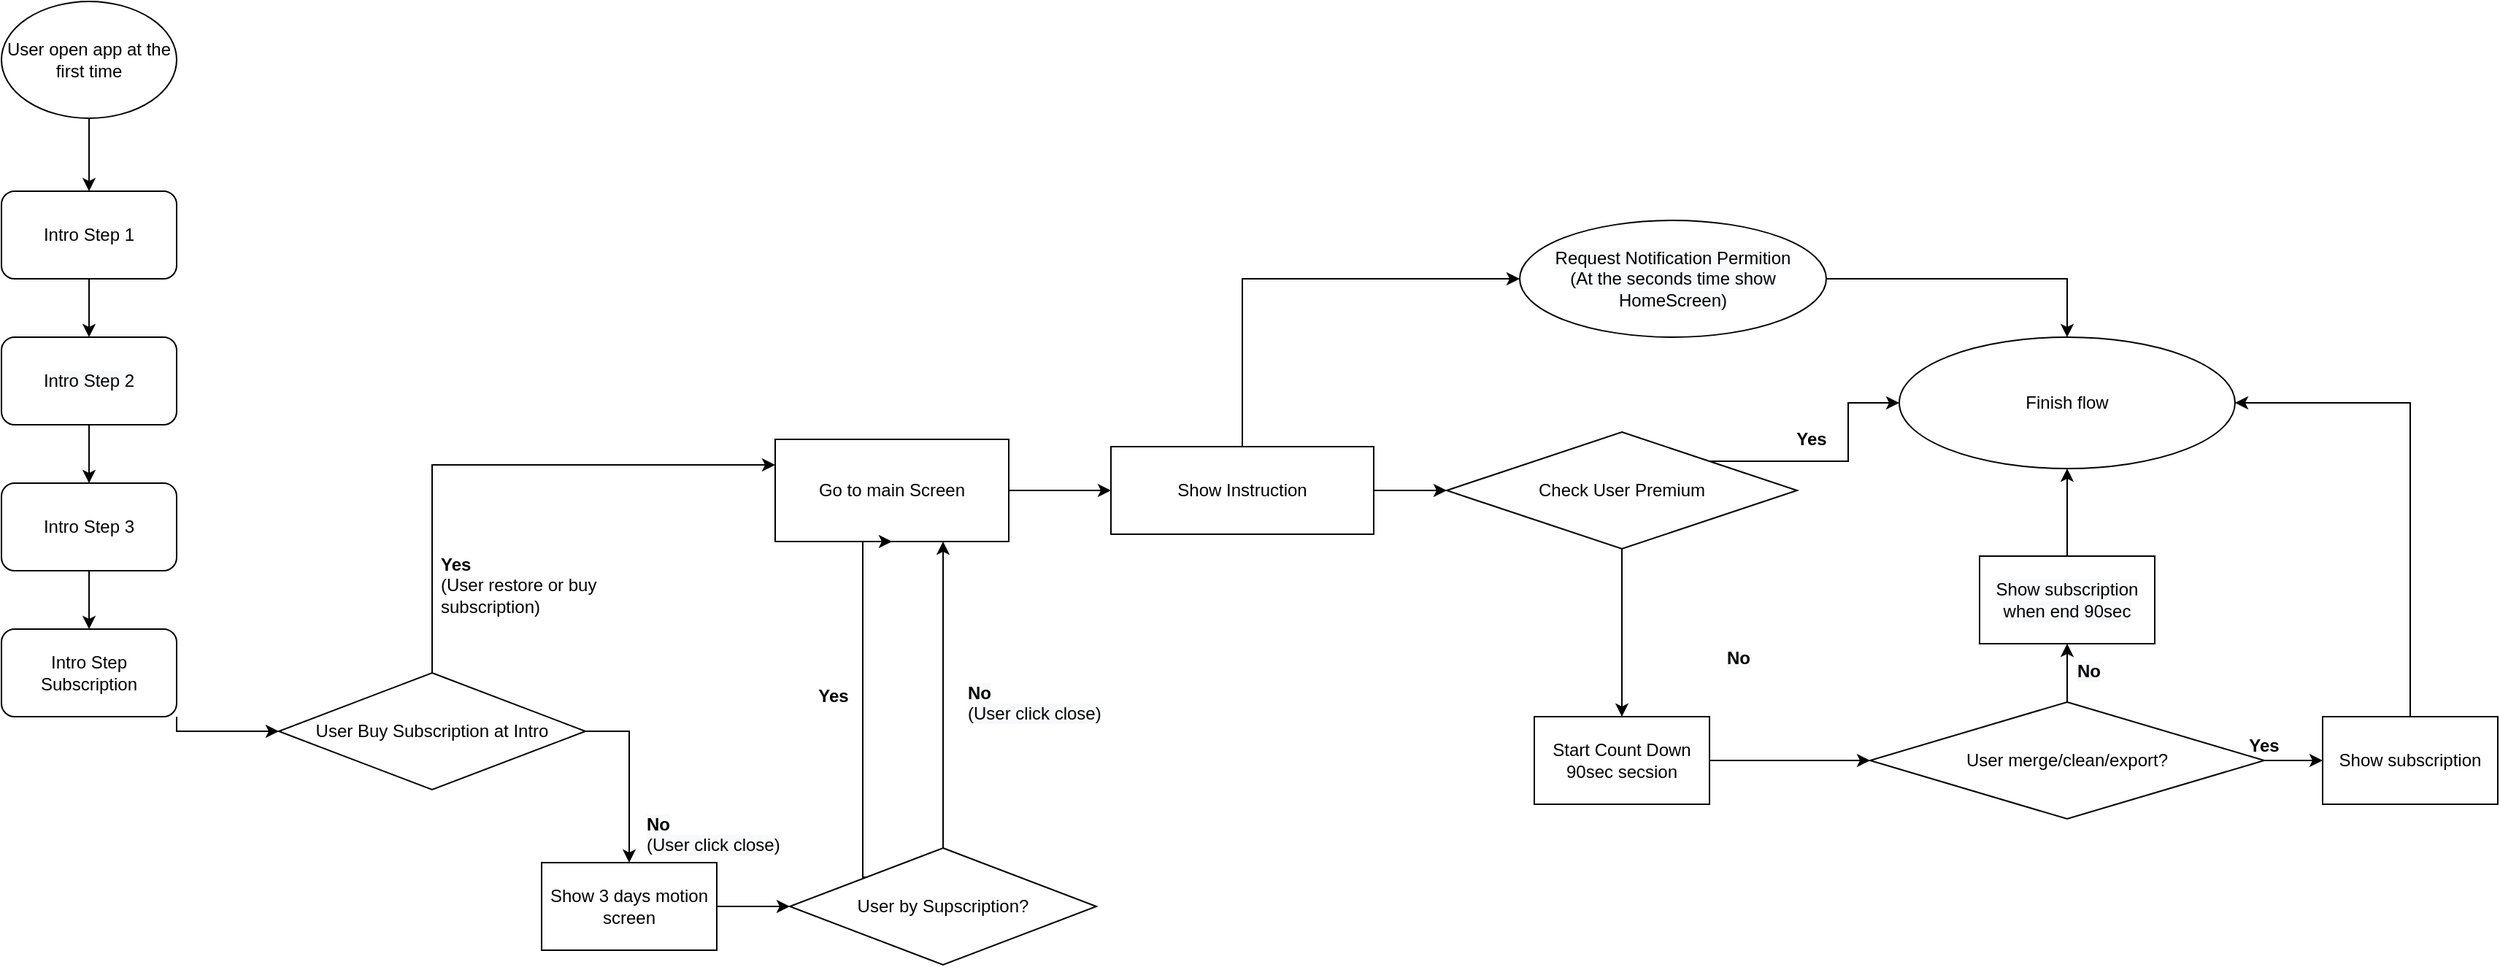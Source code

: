 <mxfile version="13.6.2" type="github"><diagram id="OIKbdiCjpfUMZEx-JqTg" name="Page-1"><mxGraphModel dx="4250" dy="770" grid="1" gridSize="10" guides="1" tooltips="1" connect="1" arrows="1" fold="1" page="1" pageScale="1" pageWidth="1920" pageHeight="1200" math="0" shadow="0"><root><mxCell id="0"/><mxCell id="1" parent="0"/><mxCell id="T5ILj3y3az9QBlKRm6lW-15" style="edgeStyle=orthogonalEdgeStyle;rounded=0;orthogonalLoop=1;jettySize=auto;html=1;exitX=0.5;exitY=1;exitDx=0;exitDy=0;entryX=0.5;entryY=0;entryDx=0;entryDy=0;" edge="1" parent="1" source="T5ILj3y3az9QBlKRm6lW-1" target="T5ILj3y3az9QBlKRm6lW-2"><mxGeometry relative="1" as="geometry"/></mxCell><mxCell id="T5ILj3y3az9QBlKRm6lW-1" value="User open app at the first time" style="ellipse;whiteSpace=wrap;html=1;" vertex="1" parent="1"><mxGeometry x="-1840" y="80" width="120" height="80" as="geometry"/></mxCell><mxCell id="T5ILj3y3az9QBlKRm6lW-16" style="edgeStyle=orthogonalEdgeStyle;rounded=0;orthogonalLoop=1;jettySize=auto;html=1;exitX=0.5;exitY=1;exitDx=0;exitDy=0;" edge="1" parent="1" source="T5ILj3y3az9QBlKRm6lW-2" target="T5ILj3y3az9QBlKRm6lW-3"><mxGeometry relative="1" as="geometry"/></mxCell><mxCell id="T5ILj3y3az9QBlKRm6lW-2" value="Intro Step 1" style="rounded=1;whiteSpace=wrap;html=1;" vertex="1" parent="1"><mxGeometry x="-1840" y="210" width="120" height="60" as="geometry"/></mxCell><mxCell id="T5ILj3y3az9QBlKRm6lW-17" style="edgeStyle=orthogonalEdgeStyle;rounded=0;orthogonalLoop=1;jettySize=auto;html=1;exitX=0.5;exitY=1;exitDx=0;exitDy=0;" edge="1" parent="1" source="T5ILj3y3az9QBlKRm6lW-3" target="T5ILj3y3az9QBlKRm6lW-4"><mxGeometry relative="1" as="geometry"/></mxCell><mxCell id="T5ILj3y3az9QBlKRm6lW-3" value="&lt;span style=&quot;color: rgb(0 , 0 , 0) ; font-family: &amp;#34;helvetica&amp;#34; ; font-size: 12px ; font-style: normal ; font-weight: 400 ; letter-spacing: normal ; text-align: center ; text-indent: 0px ; text-transform: none ; word-spacing: 0px ; background-color: rgb(248 , 249 , 250) ; display: inline ; float: none&quot;&gt;Intro Step 2&lt;/span&gt;" style="rounded=1;whiteSpace=wrap;html=1;" vertex="1" parent="1"><mxGeometry x="-1840" y="310" width="120" height="60" as="geometry"/></mxCell><mxCell id="T5ILj3y3az9QBlKRm6lW-18" style="edgeStyle=orthogonalEdgeStyle;rounded=0;orthogonalLoop=1;jettySize=auto;html=1;exitX=0.5;exitY=1;exitDx=0;exitDy=0;" edge="1" parent="1" source="T5ILj3y3az9QBlKRm6lW-4" target="T5ILj3y3az9QBlKRm6lW-5"><mxGeometry relative="1" as="geometry"/></mxCell><mxCell id="T5ILj3y3az9QBlKRm6lW-4" value="Intro Step 3" style="rounded=1;whiteSpace=wrap;html=1;" vertex="1" parent="1"><mxGeometry x="-1840" y="410" width="120" height="60" as="geometry"/></mxCell><mxCell id="T5ILj3y3az9QBlKRm6lW-20" style="edgeStyle=orthogonalEdgeStyle;rounded=0;orthogonalLoop=1;jettySize=auto;html=1;exitX=0.5;exitY=0;exitDx=0;exitDy=0;entryX=0;entryY=0.25;entryDx=0;entryDy=0;" edge="1" parent="1" source="T5ILj3y3az9QBlKRm6lW-46" target="T5ILj3y3az9QBlKRm6lW-7"><mxGeometry relative="1" as="geometry"><mxPoint x="-1640" y="525" as="targetPoint"/><Array as="points"/></mxGeometry></mxCell><mxCell id="T5ILj3y3az9QBlKRm6lW-54" style="edgeStyle=orthogonalEdgeStyle;rounded=0;orthogonalLoop=1;jettySize=auto;html=1;exitX=1;exitY=1;exitDx=0;exitDy=0;entryX=0;entryY=0.5;entryDx=0;entryDy=0;" edge="1" parent="1" source="T5ILj3y3az9QBlKRm6lW-5" target="T5ILj3y3az9QBlKRm6lW-46"><mxGeometry relative="1" as="geometry"><Array as="points"><mxPoint x="-1720" y="580"/></Array></mxGeometry></mxCell><mxCell id="T5ILj3y3az9QBlKRm6lW-5" value="Intro Step Subscription" style="rounded=1;whiteSpace=wrap;html=1;" vertex="1" parent="1"><mxGeometry x="-1840" y="510" width="120" height="60" as="geometry"/></mxCell><mxCell id="T5ILj3y3az9QBlKRm6lW-23" style="edgeStyle=orthogonalEdgeStyle;rounded=0;orthogonalLoop=1;jettySize=auto;html=1;exitX=1;exitY=0.5;exitDx=0;exitDy=0;" edge="1" parent="1" source="T5ILj3y3az9QBlKRm6lW-7" target="T5ILj3y3az9QBlKRm6lW-9"><mxGeometry relative="1" as="geometry"/></mxCell><mxCell id="T5ILj3y3az9QBlKRm6lW-7" value="Go to main Screen" style="rounded=0;whiteSpace=wrap;html=1;" vertex="1" parent="1"><mxGeometry x="-1310" y="380" width="160" height="70" as="geometry"/></mxCell><mxCell id="T5ILj3y3az9QBlKRm6lW-31" style="edgeStyle=orthogonalEdgeStyle;rounded=0;orthogonalLoop=1;jettySize=auto;html=1;exitX=1;exitY=0.5;exitDx=0;exitDy=0;entryX=0;entryY=0.5;entryDx=0;entryDy=0;" edge="1" parent="1" source="T5ILj3y3az9QBlKRm6lW-8" target="T5ILj3y3az9QBlKRm6lW-30"><mxGeometry relative="1" as="geometry"/></mxCell><mxCell id="T5ILj3y3az9QBlKRm6lW-8" value="Show 3 days motion screen" style="rounded=0;whiteSpace=wrap;html=1;" vertex="1" parent="1"><mxGeometry x="-1470" y="670" width="120" height="60" as="geometry"/></mxCell><mxCell id="T5ILj3y3az9QBlKRm6lW-32" style="edgeStyle=orthogonalEdgeStyle;rounded=0;orthogonalLoop=1;jettySize=auto;html=1;entryX=0;entryY=0.5;entryDx=0;entryDy=0;exitX=0.5;exitY=0;exitDx=0;exitDy=0;" edge="1" parent="1" source="T5ILj3y3az9QBlKRm6lW-9" target="T5ILj3y3az9QBlKRm6lW-29"><mxGeometry relative="1" as="geometry"/></mxCell><mxCell id="T5ILj3y3az9QBlKRm6lW-61" style="edgeStyle=orthogonalEdgeStyle;rounded=0;orthogonalLoop=1;jettySize=auto;html=1;" edge="1" parent="1" source="T5ILj3y3az9QBlKRm6lW-9" target="T5ILj3y3az9QBlKRm6lW-60"><mxGeometry relative="1" as="geometry"/></mxCell><mxCell id="T5ILj3y3az9QBlKRm6lW-9" value="Show Instruction" style="rounded=0;whiteSpace=wrap;html=1;" vertex="1" parent="1"><mxGeometry x="-1080" y="385" width="180" height="60" as="geometry"/></mxCell><mxCell id="T5ILj3y3az9QBlKRm6lW-25" value="&lt;div style=&quot;text-align: left&quot;&gt;&lt;b&gt;Yes&lt;/b&gt;&lt;span&gt;&amp;nbsp;&lt;/span&gt;&lt;/div&gt;&lt;div style=&quot;text-align: left&quot;&gt;&lt;span&gt;(User restore or buy subscription)&lt;/span&gt;&lt;/div&gt;" style="text;html=1;strokeColor=none;fillColor=none;align=center;verticalAlign=middle;whiteSpace=wrap;rounded=0;" vertex="1" parent="1"><mxGeometry x="-1540" y="470" width="120" height="20" as="geometry"/></mxCell><mxCell id="T5ILj3y3az9QBlKRm6lW-72" style="edgeStyle=orthogonalEdgeStyle;rounded=0;orthogonalLoop=1;jettySize=auto;html=1;exitX=1;exitY=0.5;exitDx=0;exitDy=0;entryX=0.5;entryY=0;entryDx=0;entryDy=0;" edge="1" parent="1" source="T5ILj3y3az9QBlKRm6lW-29" target="T5ILj3y3az9QBlKRm6lW-62"><mxGeometry relative="1" as="geometry"/></mxCell><mxCell id="T5ILj3y3az9QBlKRm6lW-29" value="&lt;meta charset=&quot;utf-8&quot;&gt;&lt;span style=&quot;color: rgb(0, 0, 0); font-family: helvetica; font-size: 12px; font-style: normal; font-weight: 400; letter-spacing: normal; text-align: center; text-indent: 0px; text-transform: none; word-spacing: 0px; background-color: rgb(248, 249, 250); display: inline; float: none;&quot;&gt;Request Notification Permition&lt;/span&gt;&lt;br style=&quot;color: rgb(0, 0, 0); font-family: helvetica; font-size: 12px; font-style: normal; font-weight: 400; letter-spacing: normal; text-align: center; text-indent: 0px; text-transform: none; word-spacing: 0px; background-color: rgb(248, 249, 250);&quot;&gt;&lt;span style=&quot;color: rgb(0, 0, 0); font-family: helvetica; font-size: 12px; font-style: normal; font-weight: 400; letter-spacing: normal; text-align: center; text-indent: 0px; text-transform: none; word-spacing: 0px; background-color: rgb(248, 249, 250); display: inline; float: none;&quot;&gt;(At the seconds time show HomeScreen)&lt;/span&gt;" style="ellipse;whiteSpace=wrap;html=1;" vertex="1" parent="1"><mxGeometry x="-800" y="230" width="210" height="80" as="geometry"/></mxCell><mxCell id="T5ILj3y3az9QBlKRm6lW-34" style="edgeStyle=orthogonalEdgeStyle;rounded=0;orthogonalLoop=1;jettySize=auto;html=1;" edge="1" parent="1" source="T5ILj3y3az9QBlKRm6lW-30" target="T5ILj3y3az9QBlKRm6lW-7"><mxGeometry relative="1" as="geometry"><mxPoint x="-1060" y="640" as="targetPoint"/><Array as="points"><mxPoint x="-1195" y="500"/><mxPoint x="-1195" y="500"/></Array></mxGeometry></mxCell><mxCell id="T5ILj3y3az9QBlKRm6lW-35" style="edgeStyle=orthogonalEdgeStyle;rounded=0;orthogonalLoop=1;jettySize=auto;html=1;exitX=0;exitY=0;exitDx=0;exitDy=0;entryX=0.5;entryY=1;entryDx=0;entryDy=0;" edge="1" parent="1" source="T5ILj3y3az9QBlKRm6lW-30" target="T5ILj3y3az9QBlKRm6lW-7"><mxGeometry relative="1" as="geometry"><Array as="points"><mxPoint x="-1250" y="680"/><mxPoint x="-1250" y="450"/></Array></mxGeometry></mxCell><mxCell id="T5ILj3y3az9QBlKRm6lW-30" value="User by Supscription?" style="rhombus;whiteSpace=wrap;html=1;" vertex="1" parent="1"><mxGeometry x="-1300" y="660" width="210" height="80" as="geometry"/></mxCell><mxCell id="T5ILj3y3az9QBlKRm6lW-36" value="&lt;b&gt;Yes&lt;/b&gt;" style="text;html=1;strokeColor=none;fillColor=none;align=center;verticalAlign=middle;whiteSpace=wrap;rounded=0;" vertex="1" parent="1"><mxGeometry x="-1290" y="546" width="40" height="20" as="geometry"/></mxCell><mxCell id="T5ILj3y3az9QBlKRm6lW-56" style="edgeStyle=orthogonalEdgeStyle;rounded=0;orthogonalLoop=1;jettySize=auto;html=1;exitX=1;exitY=0.5;exitDx=0;exitDy=0;entryX=0.5;entryY=0;entryDx=0;entryDy=0;" edge="1" parent="1" source="T5ILj3y3az9QBlKRm6lW-46" target="T5ILj3y3az9QBlKRm6lW-8"><mxGeometry relative="1" as="geometry"/></mxCell><mxCell id="T5ILj3y3az9QBlKRm6lW-46" value="User Buy Subscription at Intro" style="rhombus;whiteSpace=wrap;html=1;" vertex="1" parent="1"><mxGeometry x="-1650" y="540" width="210" height="80" as="geometry"/></mxCell><mxCell id="T5ILj3y3az9QBlKRm6lW-50" value="&lt;span style=&quot;color: rgb(0 , 0 , 0) ; font-family: &amp;#34;helvetica&amp;#34; ; font-size: 12px ; font-style: normal ; letter-spacing: normal ; text-align: center ; text-indent: 0px ; text-transform: none ; word-spacing: 0px ; background-color: rgb(248 , 249 , 250) ; display: inline ; float: none&quot;&gt;&lt;b&gt;No&lt;br&gt;&lt;/b&gt;&lt;/span&gt;&lt;span style=&quot;color: rgb(0 , 0 , 0) ; font-family: &amp;#34;helvetica&amp;#34; ; font-size: 12px ; font-style: normal ; font-weight: 400 ; letter-spacing: normal ; text-align: center ; text-indent: 0px ; text-transform: none ; word-spacing: 0px ; background-color: rgb(248 , 249 , 250) ; display: inline ; float: none&quot;&gt;(User click close)&lt;/span&gt;" style="text;whiteSpace=wrap;html=1;" vertex="1" parent="1"><mxGeometry x="-1180" y="540" width="140" height="30" as="geometry"/></mxCell><mxCell id="T5ILj3y3az9QBlKRm6lW-57" value="&lt;span style=&quot;color: rgb(0 , 0 , 0) ; font-family: &amp;#34;helvetica&amp;#34; ; font-size: 12px ; font-style: normal ; letter-spacing: normal ; text-align: center ; text-indent: 0px ; text-transform: none ; word-spacing: 0px ; background-color: rgb(248 , 249 , 250) ; display: inline ; float: none&quot;&gt;&lt;b&gt;No&lt;/b&gt;&lt;br&gt;(User click close)&lt;/span&gt;" style="text;whiteSpace=wrap;html=1;" vertex="1" parent="1"><mxGeometry x="-1400" y="630" width="110" height="30" as="geometry"/></mxCell><mxCell id="T5ILj3y3az9QBlKRm6lW-66" style="edgeStyle=orthogonalEdgeStyle;rounded=0;orthogonalLoop=1;jettySize=auto;html=1;exitX=1;exitY=0;exitDx=0;exitDy=0;" edge="1" parent="1" source="T5ILj3y3az9QBlKRm6lW-60" target="T5ILj3y3az9QBlKRm6lW-62"><mxGeometry relative="1" as="geometry"/></mxCell><mxCell id="T5ILj3y3az9QBlKRm6lW-89" style="edgeStyle=orthogonalEdgeStyle;rounded=0;orthogonalLoop=1;jettySize=auto;html=1;" edge="1" parent="1" source="T5ILj3y3az9QBlKRm6lW-60" target="T5ILj3y3az9QBlKRm6lW-64"><mxGeometry relative="1" as="geometry"/></mxCell><mxCell id="T5ILj3y3az9QBlKRm6lW-60" value="Check User Premium&lt;br&gt;" style="rhombus;whiteSpace=wrap;html=1;" vertex="1" parent="1"><mxGeometry x="-850" y="375" width="240" height="80" as="geometry"/></mxCell><mxCell id="T5ILj3y3az9QBlKRm6lW-62" value="Finish flow" style="ellipse;whiteSpace=wrap;html=1;" vertex="1" parent="1"><mxGeometry x="-540" y="310" width="230" height="90" as="geometry"/></mxCell><mxCell id="T5ILj3y3az9QBlKRm6lW-75" style="edgeStyle=orthogonalEdgeStyle;rounded=0;orthogonalLoop=1;jettySize=auto;html=1;exitX=1;exitY=0.5;exitDx=0;exitDy=0;entryX=0;entryY=0.5;entryDx=0;entryDy=0;" edge="1" parent="1" source="T5ILj3y3az9QBlKRm6lW-78" target="T5ILj3y3az9QBlKRm6lW-74"><mxGeometry relative="1" as="geometry"/></mxCell><mxCell id="T5ILj3y3az9QBlKRm6lW-64" value="Start Count Down 90sec secsion" style="rounded=0;whiteSpace=wrap;html=1;" vertex="1" parent="1"><mxGeometry x="-790" y="570" width="120" height="60" as="geometry"/></mxCell><mxCell id="T5ILj3y3az9QBlKRm6lW-71" value="&lt;b&gt;Yes&lt;/b&gt;" style="text;html=1;strokeColor=none;fillColor=none;align=center;verticalAlign=middle;whiteSpace=wrap;rounded=0;" vertex="1" parent="1"><mxGeometry x="-620" y="370" width="40" height="20" as="geometry"/></mxCell><mxCell id="T5ILj3y3az9QBlKRm6lW-73" value="&lt;span style=&quot;color: rgb(0 , 0 , 0) ; font-family: &amp;#34;helvetica&amp;#34; ; font-size: 12px ; font-style: normal ; letter-spacing: normal ; text-align: center ; text-indent: 0px ; text-transform: none ; word-spacing: 0px ; background-color: rgb(248 , 249 , 250) ; display: inline ; float: none&quot;&gt;&lt;b&gt;No&lt;/b&gt;&lt;/span&gt;" style="text;whiteSpace=wrap;html=1;" vertex="1" parent="1"><mxGeometry x="-660" y="516" width="20" height="30" as="geometry"/></mxCell><mxCell id="T5ILj3y3az9QBlKRm6lW-77" style="edgeStyle=orthogonalEdgeStyle;rounded=0;orthogonalLoop=1;jettySize=auto;html=1;" edge="1" parent="1" source="T5ILj3y3az9QBlKRm6lW-74" target="T5ILj3y3az9QBlKRm6lW-62"><mxGeometry relative="1" as="geometry"><Array as="points"><mxPoint x="-190" y="355"/></Array></mxGeometry></mxCell><mxCell id="T5ILj3y3az9QBlKRm6lW-74" value="Show subscription" style="rounded=0;whiteSpace=wrap;html=1;" vertex="1" parent="1"><mxGeometry x="-250" y="570" width="120" height="60" as="geometry"/></mxCell><mxCell id="T5ILj3y3az9QBlKRm6lW-85" style="edgeStyle=orthogonalEdgeStyle;rounded=0;orthogonalLoop=1;jettySize=auto;html=1;exitX=0.5;exitY=0;exitDx=0;exitDy=0;entryX=0.5;entryY=1;entryDx=0;entryDy=0;" edge="1" parent="1" source="T5ILj3y3az9QBlKRm6lW-78" target="T5ILj3y3az9QBlKRm6lW-84"><mxGeometry relative="1" as="geometry"><Array as="points"><mxPoint x="-425" y="560"/></Array></mxGeometry></mxCell><mxCell id="T5ILj3y3az9QBlKRm6lW-78" value="User merge/clean/export?" style="rhombus;whiteSpace=wrap;html=1;" vertex="1" parent="1"><mxGeometry x="-560" y="560" width="270" height="80" as="geometry"/></mxCell><mxCell id="T5ILj3y3az9QBlKRm6lW-79" style="edgeStyle=orthogonalEdgeStyle;rounded=0;orthogonalLoop=1;jettySize=auto;html=1;exitX=1;exitY=0.5;exitDx=0;exitDy=0;entryX=0;entryY=0.5;entryDx=0;entryDy=0;" edge="1" parent="1" source="T5ILj3y3az9QBlKRm6lW-64" target="T5ILj3y3az9QBlKRm6lW-78"><mxGeometry relative="1" as="geometry"><mxPoint x="-620" y="600" as="sourcePoint"/><mxPoint x="-300" y="600" as="targetPoint"/></mxGeometry></mxCell><mxCell id="T5ILj3y3az9QBlKRm6lW-80" value="&lt;b&gt;Yes&lt;/b&gt;" style="text;html=1;strokeColor=none;fillColor=none;align=center;verticalAlign=middle;whiteSpace=wrap;rounded=0;" vertex="1" parent="1"><mxGeometry x="-310" y="580" width="40" height="20" as="geometry"/></mxCell><mxCell id="T5ILj3y3az9QBlKRm6lW-86" style="edgeStyle=orthogonalEdgeStyle;rounded=0;orthogonalLoop=1;jettySize=auto;html=1;entryX=0.5;entryY=1;entryDx=0;entryDy=0;" edge="1" parent="1" source="T5ILj3y3az9QBlKRm6lW-84" target="T5ILj3y3az9QBlKRm6lW-62"><mxGeometry relative="1" as="geometry"/></mxCell><mxCell id="T5ILj3y3az9QBlKRm6lW-84" value="&lt;meta charset=&quot;utf-8&quot;&gt;&lt;span style=&quot;color: rgb(0, 0, 0); font-family: helvetica; font-size: 12px; font-style: normal; font-weight: 400; letter-spacing: normal; text-align: center; text-indent: 0px; text-transform: none; word-spacing: 0px; background-color: rgb(248, 249, 250); display: inline; float: none;&quot;&gt;Show subscription when end 90sec&lt;/span&gt;" style="rounded=0;whiteSpace=wrap;html=1;" vertex="1" parent="1"><mxGeometry x="-485" y="460" width="120" height="60" as="geometry"/></mxCell><mxCell id="T5ILj3y3az9QBlKRm6lW-87" value="&lt;span style=&quot;color: rgb(0 , 0 , 0) ; font-family: &amp;#34;helvetica&amp;#34; ; font-size: 12px ; font-style: normal ; letter-spacing: normal ; text-align: center ; text-indent: 0px ; text-transform: none ; word-spacing: 0px ; background-color: rgb(248 , 249 , 250) ; display: inline ; float: none&quot;&gt;&lt;b&gt;No&lt;/b&gt;&lt;/span&gt;" style="text;whiteSpace=wrap;html=1;" vertex="1" parent="1"><mxGeometry x="-420" y="525" width="30" height="30" as="geometry"/></mxCell></root></mxGraphModel></diagram></mxfile>
